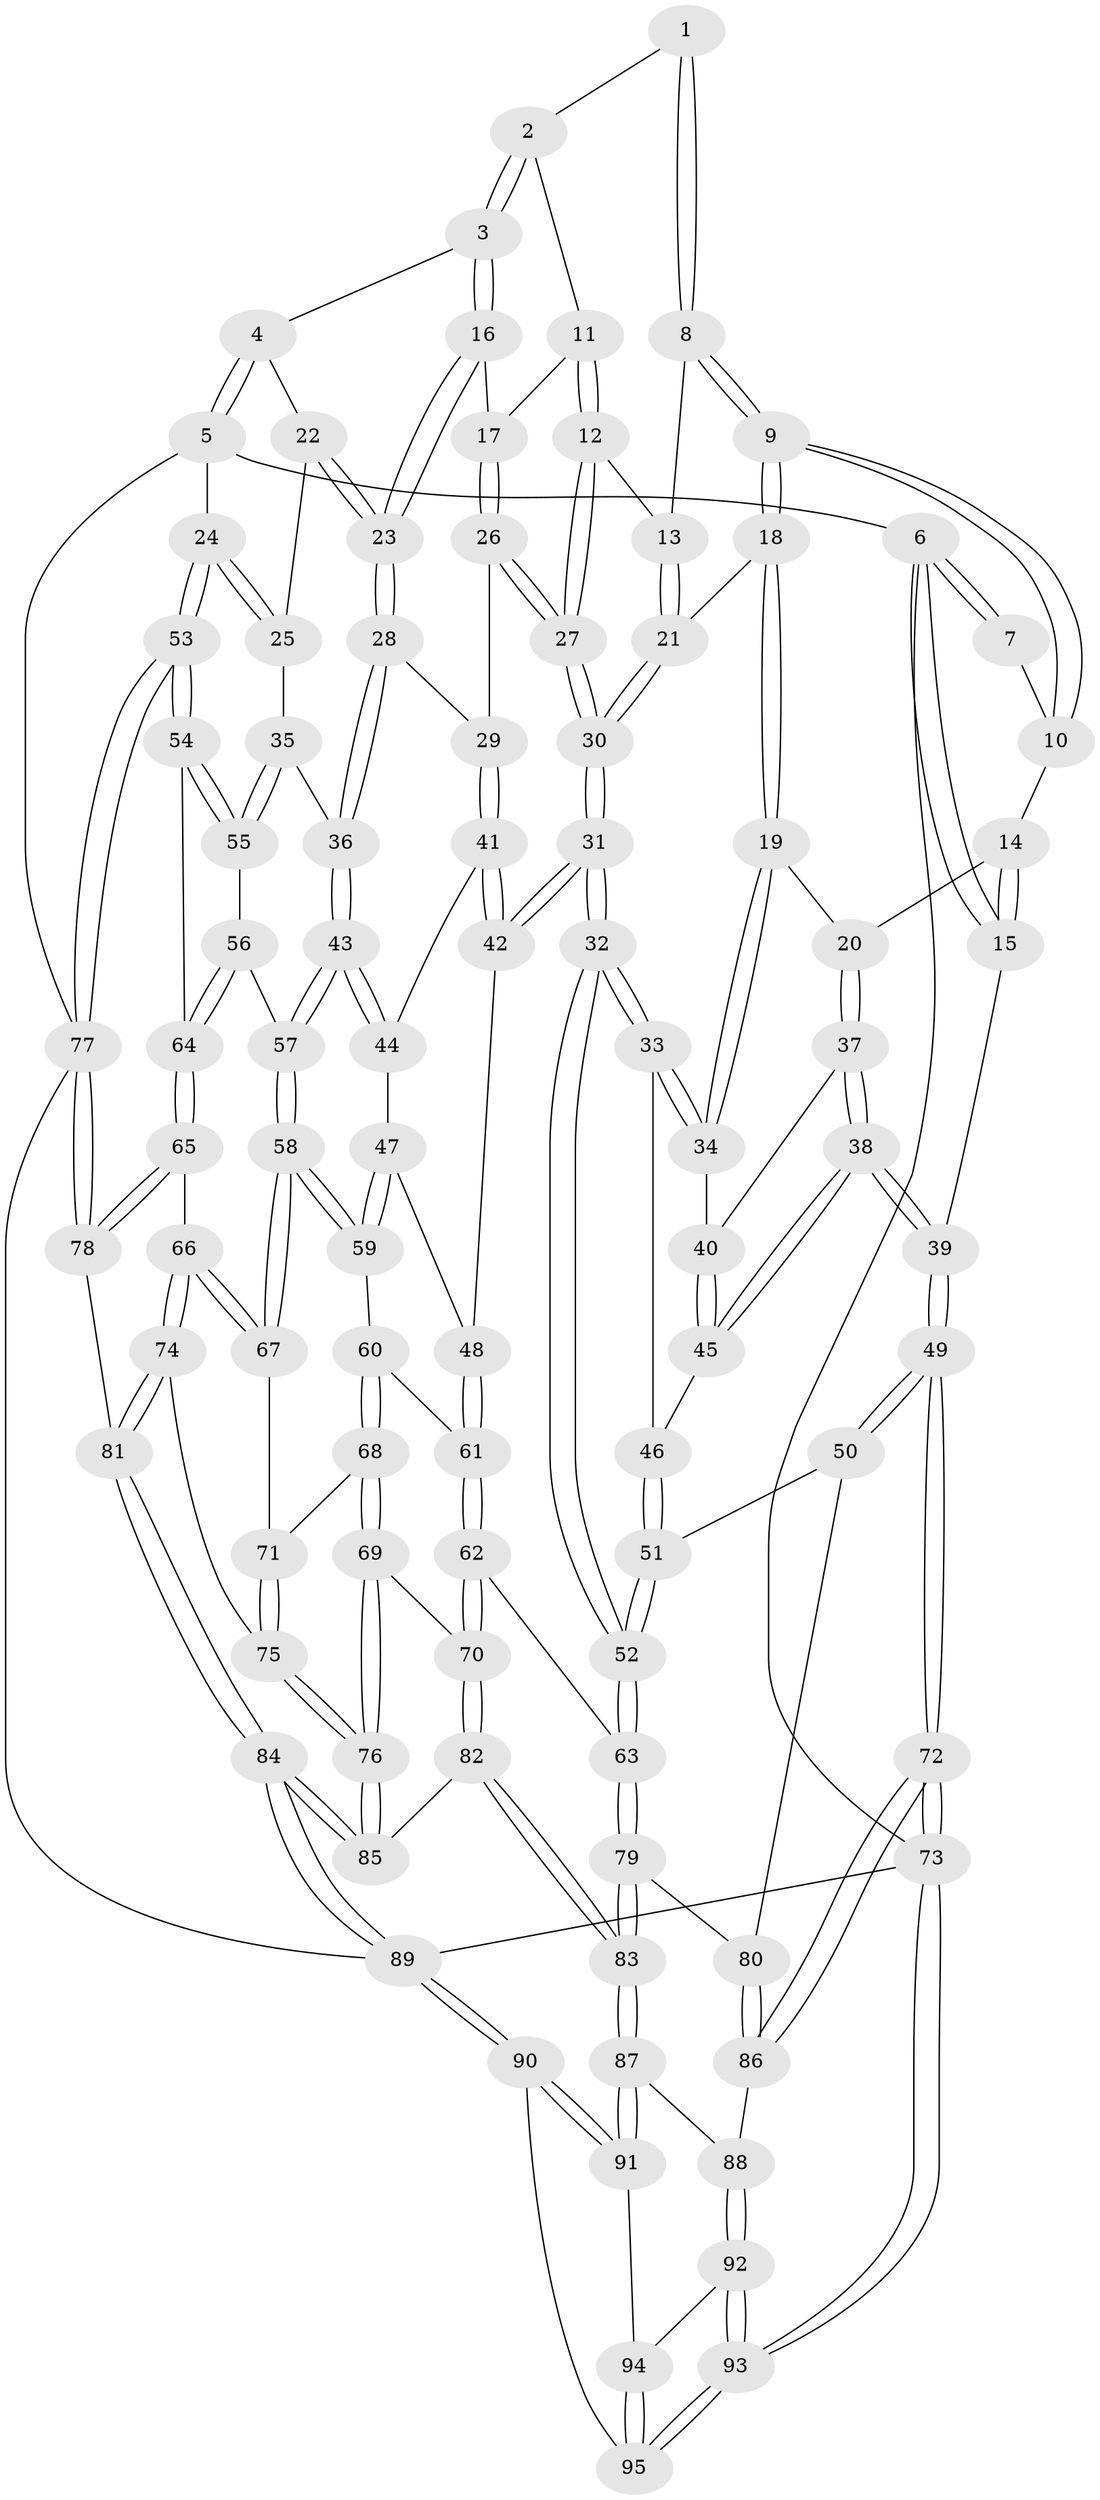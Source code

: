 // coarse degree distribution, {4: 0.5, 5: 0.2777777777777778, 6: 0.16666666666666666, 3: 0.05555555555555555}
// Generated by graph-tools (version 1.1) at 2025/42/03/06/25 10:42:31]
// undirected, 95 vertices, 234 edges
graph export_dot {
graph [start="1"]
  node [color=gray90,style=filled];
  1 [pos="+0.339756877080929+0"];
  2 [pos="+0.4089944507534119+0"];
  3 [pos="+0.6186171032842888+0"];
  4 [pos="+1+0"];
  5 [pos="+1+0"];
  6 [pos="+0+0"];
  7 [pos="+0.08178417764994364+0"];
  8 [pos="+0.29043530298721965+0"];
  9 [pos="+0.15480725530937645+0.09899673541123459"];
  10 [pos="+0.09382402090561369+0"];
  11 [pos="+0.39900239619824557+0.024507499954488195"];
  12 [pos="+0.36107879604966525+0.13821788642593832"];
  13 [pos="+0.2817042231380206+0.05315788168162707"];
  14 [pos="+0.03833730280569437+0.06492787517376696"];
  15 [pos="+0+0.080659868857816"];
  16 [pos="+0.6443776857152844+0"];
  17 [pos="+0.4647378576471286+0.1290498268902471"];
  18 [pos="+0.16233858840638116+0.13572238149701146"];
  19 [pos="+0.1279009759486872+0.16886924332439854"];
  20 [pos="+0.052700444287062255+0.173124247683389"];
  21 [pos="+0.21518551790894114+0.13995072592429642"];
  22 [pos="+0.8555345721717301+0.08230883098746666"];
  23 [pos="+0.6809500238175923+0.0759032371288732"];
  24 [pos="+1+0"];
  25 [pos="+0.9619350556843872+0.1258012070844655"];
  26 [pos="+0.44248738870802823+0.16795330873951353"];
  27 [pos="+0.3728065335012021+0.21407587408368858"];
  28 [pos="+0.6828066115155034+0.13700031826403133"];
  29 [pos="+0.5974376985640464+0.20656348069197605"];
  30 [pos="+0.3546034517574507+0.25028193484679717"];
  31 [pos="+0.3552149527190361+0.3127854072106021"];
  32 [pos="+0.3149243880449624+0.35508285399394723"];
  33 [pos="+0.23376390399674132+0.3162043033941917"];
  34 [pos="+0.15690631778760633+0.2708187724312516"];
  35 [pos="+0.8332777987915513+0.28341996373556305"];
  36 [pos="+0.7945542627236076+0.29021558098057476"];
  37 [pos="+0+0.20830413383947727"];
  38 [pos="+0+0.2606283843146537"];
  39 [pos="+0+0.28038912412271266"];
  40 [pos="+0.12020453308926535+0.29280612928924454"];
  41 [pos="+0.570542490163776+0.2536131107184303"];
  42 [pos="+0.3740992102449917+0.3165652999078769"];
  43 [pos="+0.7404536804027464+0.4104301834620701"];
  44 [pos="+0.5853577316799164+0.3094145948842217"];
  45 [pos="+0.10111382906929074+0.3141150296094036"];
  46 [pos="+0.0980674955132799+0.36108129193581"];
  47 [pos="+0.5344569577012525+0.386197598311999"];
  48 [pos="+0.421809275142203+0.34545346320845177"];
  49 [pos="+0+0.5072257364758362"];
  50 [pos="+0.021419533654389433+0.48655755095027503"];
  51 [pos="+0.06864189204943061+0.4751847381072922"];
  52 [pos="+0.2713967624578344+0.48894120655231355"];
  53 [pos="+1+0.38666394026565887"];
  54 [pos="+1+0.38626622483209666"];
  55 [pos="+1+0.37853679620289676"];
  56 [pos="+0.8633348355811873+0.48798789745211896"];
  57 [pos="+0.7379120698762005+0.4254713559832755"];
  58 [pos="+0.7286989298992341+0.43614388172409363"];
  59 [pos="+0.5535817070062989+0.4119097422199256"];
  60 [pos="+0.5119411512263539+0.5089324863544099"];
  61 [pos="+0.5067437086083082+0.5093396290599247"];
  62 [pos="+0.44204221379650394+0.5353863625814536"];
  63 [pos="+0.29850973456793745+0.5487734053909474"];
  64 [pos="+0.8975897309722132+0.5563154040453789"];
  65 [pos="+0.9006027990888239+0.5711008225098916"];
  66 [pos="+0.7903692356628997+0.6024260385381447"];
  67 [pos="+0.7269312723174216+0.4410580073265615"];
  68 [pos="+0.5607105959858235+0.540140440558644"];
  69 [pos="+0.5650255771762377+0.6462371767234725"];
  70 [pos="+0.5351196880960535+0.6653999169545199"];
  71 [pos="+0.6887857079545161+0.4911910142831545"];
  72 [pos="+0+0.7020081582009062"];
  73 [pos="+0+1"];
  74 [pos="+0.7777586843449972+0.6465680930593874"];
  75 [pos="+0.6706731221817076+0.657815532352084"];
  76 [pos="+0.6662454242698626+0.6623304143068128"];
  77 [pos="+1+0.7199781449397459"];
  78 [pos="+1+0.7309491099568848"];
  79 [pos="+0.2971211512841401+0.6167825284616952"];
  80 [pos="+0.16560408752109274+0.7061371634206979"];
  81 [pos="+0.9054560421535218+0.7824044920262431"];
  82 [pos="+0.4472928265690611+0.763252884333042"];
  83 [pos="+0.4185810591895474+0.7767288372551271"];
  84 [pos="+0.7755744811749604+0.9168299521083106"];
  85 [pos="+0.6829597956637975+0.8003536016598424"];
  86 [pos="+0.13081418998016997+0.7427382658060143"];
  87 [pos="+0.4159921880527275+0.7900933451438625"];
  88 [pos="+0.16924421404603524+0.848849660515466"];
  89 [pos="+0.7237180749119241+1"];
  90 [pos="+0.7170498325358322+1"];
  91 [pos="+0.4181259675844865+0.8110813519779226"];
  92 [pos="+0.1589428758783562+0.9168811509142031"];
  93 [pos="+0+1"];
  94 [pos="+0.364709136904831+0.9008393294442855"];
  95 [pos="+0.3072482456677035+1"];
  1 -- 2;
  1 -- 8;
  1 -- 8;
  2 -- 3;
  2 -- 3;
  2 -- 11;
  3 -- 4;
  3 -- 16;
  3 -- 16;
  4 -- 5;
  4 -- 5;
  4 -- 22;
  5 -- 6;
  5 -- 24;
  5 -- 77;
  6 -- 7;
  6 -- 7;
  6 -- 15;
  6 -- 15;
  6 -- 73;
  7 -- 10;
  8 -- 9;
  8 -- 9;
  8 -- 13;
  9 -- 10;
  9 -- 10;
  9 -- 18;
  9 -- 18;
  10 -- 14;
  11 -- 12;
  11 -- 12;
  11 -- 17;
  12 -- 13;
  12 -- 27;
  12 -- 27;
  13 -- 21;
  13 -- 21;
  14 -- 15;
  14 -- 15;
  14 -- 20;
  15 -- 39;
  16 -- 17;
  16 -- 23;
  16 -- 23;
  17 -- 26;
  17 -- 26;
  18 -- 19;
  18 -- 19;
  18 -- 21;
  19 -- 20;
  19 -- 34;
  19 -- 34;
  20 -- 37;
  20 -- 37;
  21 -- 30;
  21 -- 30;
  22 -- 23;
  22 -- 23;
  22 -- 25;
  23 -- 28;
  23 -- 28;
  24 -- 25;
  24 -- 25;
  24 -- 53;
  24 -- 53;
  25 -- 35;
  26 -- 27;
  26 -- 27;
  26 -- 29;
  27 -- 30;
  27 -- 30;
  28 -- 29;
  28 -- 36;
  28 -- 36;
  29 -- 41;
  29 -- 41;
  30 -- 31;
  30 -- 31;
  31 -- 32;
  31 -- 32;
  31 -- 42;
  31 -- 42;
  32 -- 33;
  32 -- 33;
  32 -- 52;
  32 -- 52;
  33 -- 34;
  33 -- 34;
  33 -- 46;
  34 -- 40;
  35 -- 36;
  35 -- 55;
  35 -- 55;
  36 -- 43;
  36 -- 43;
  37 -- 38;
  37 -- 38;
  37 -- 40;
  38 -- 39;
  38 -- 39;
  38 -- 45;
  38 -- 45;
  39 -- 49;
  39 -- 49;
  40 -- 45;
  40 -- 45;
  41 -- 42;
  41 -- 42;
  41 -- 44;
  42 -- 48;
  43 -- 44;
  43 -- 44;
  43 -- 57;
  43 -- 57;
  44 -- 47;
  45 -- 46;
  46 -- 51;
  46 -- 51;
  47 -- 48;
  47 -- 59;
  47 -- 59;
  48 -- 61;
  48 -- 61;
  49 -- 50;
  49 -- 50;
  49 -- 72;
  49 -- 72;
  50 -- 51;
  50 -- 80;
  51 -- 52;
  51 -- 52;
  52 -- 63;
  52 -- 63;
  53 -- 54;
  53 -- 54;
  53 -- 77;
  53 -- 77;
  54 -- 55;
  54 -- 55;
  54 -- 64;
  55 -- 56;
  56 -- 57;
  56 -- 64;
  56 -- 64;
  57 -- 58;
  57 -- 58;
  58 -- 59;
  58 -- 59;
  58 -- 67;
  58 -- 67;
  59 -- 60;
  60 -- 61;
  60 -- 68;
  60 -- 68;
  61 -- 62;
  61 -- 62;
  62 -- 63;
  62 -- 70;
  62 -- 70;
  63 -- 79;
  63 -- 79;
  64 -- 65;
  64 -- 65;
  65 -- 66;
  65 -- 78;
  65 -- 78;
  66 -- 67;
  66 -- 67;
  66 -- 74;
  66 -- 74;
  67 -- 71;
  68 -- 69;
  68 -- 69;
  68 -- 71;
  69 -- 70;
  69 -- 76;
  69 -- 76;
  70 -- 82;
  70 -- 82;
  71 -- 75;
  71 -- 75;
  72 -- 73;
  72 -- 73;
  72 -- 86;
  72 -- 86;
  73 -- 93;
  73 -- 93;
  73 -- 89;
  74 -- 75;
  74 -- 81;
  74 -- 81;
  75 -- 76;
  75 -- 76;
  76 -- 85;
  76 -- 85;
  77 -- 78;
  77 -- 78;
  77 -- 89;
  78 -- 81;
  79 -- 80;
  79 -- 83;
  79 -- 83;
  80 -- 86;
  80 -- 86;
  81 -- 84;
  81 -- 84;
  82 -- 83;
  82 -- 83;
  82 -- 85;
  83 -- 87;
  83 -- 87;
  84 -- 85;
  84 -- 85;
  84 -- 89;
  84 -- 89;
  86 -- 88;
  87 -- 88;
  87 -- 91;
  87 -- 91;
  88 -- 92;
  88 -- 92;
  89 -- 90;
  89 -- 90;
  90 -- 91;
  90 -- 91;
  90 -- 95;
  91 -- 94;
  92 -- 93;
  92 -- 93;
  92 -- 94;
  93 -- 95;
  93 -- 95;
  94 -- 95;
  94 -- 95;
}

